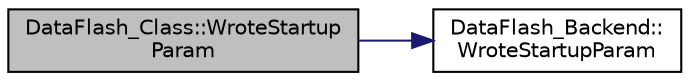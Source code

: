 digraph "DataFlash_Class::WroteStartupParam"
{
 // INTERACTIVE_SVG=YES
  edge [fontname="Helvetica",fontsize="10",labelfontname="Helvetica",labelfontsize="10"];
  node [fontname="Helvetica",fontsize="10",shape=record];
  rankdir="LR";
  Node1 [label="DataFlash_Class::WroteStartup\lParam",height=0.2,width=0.4,color="black", fillcolor="grey75", style="filled", fontcolor="black"];
  Node1 -> Node2 [color="midnightblue",fontsize="10",style="solid",fontname="Helvetica"];
  Node2 [label="DataFlash_Backend::\lWroteStartupParam",height=0.2,width=0.4,color="black", fillcolor="white", style="filled",URL="$classDataFlash__Backend.html#adf2281e4544e6be93d519c67a52d0c35"];
}
